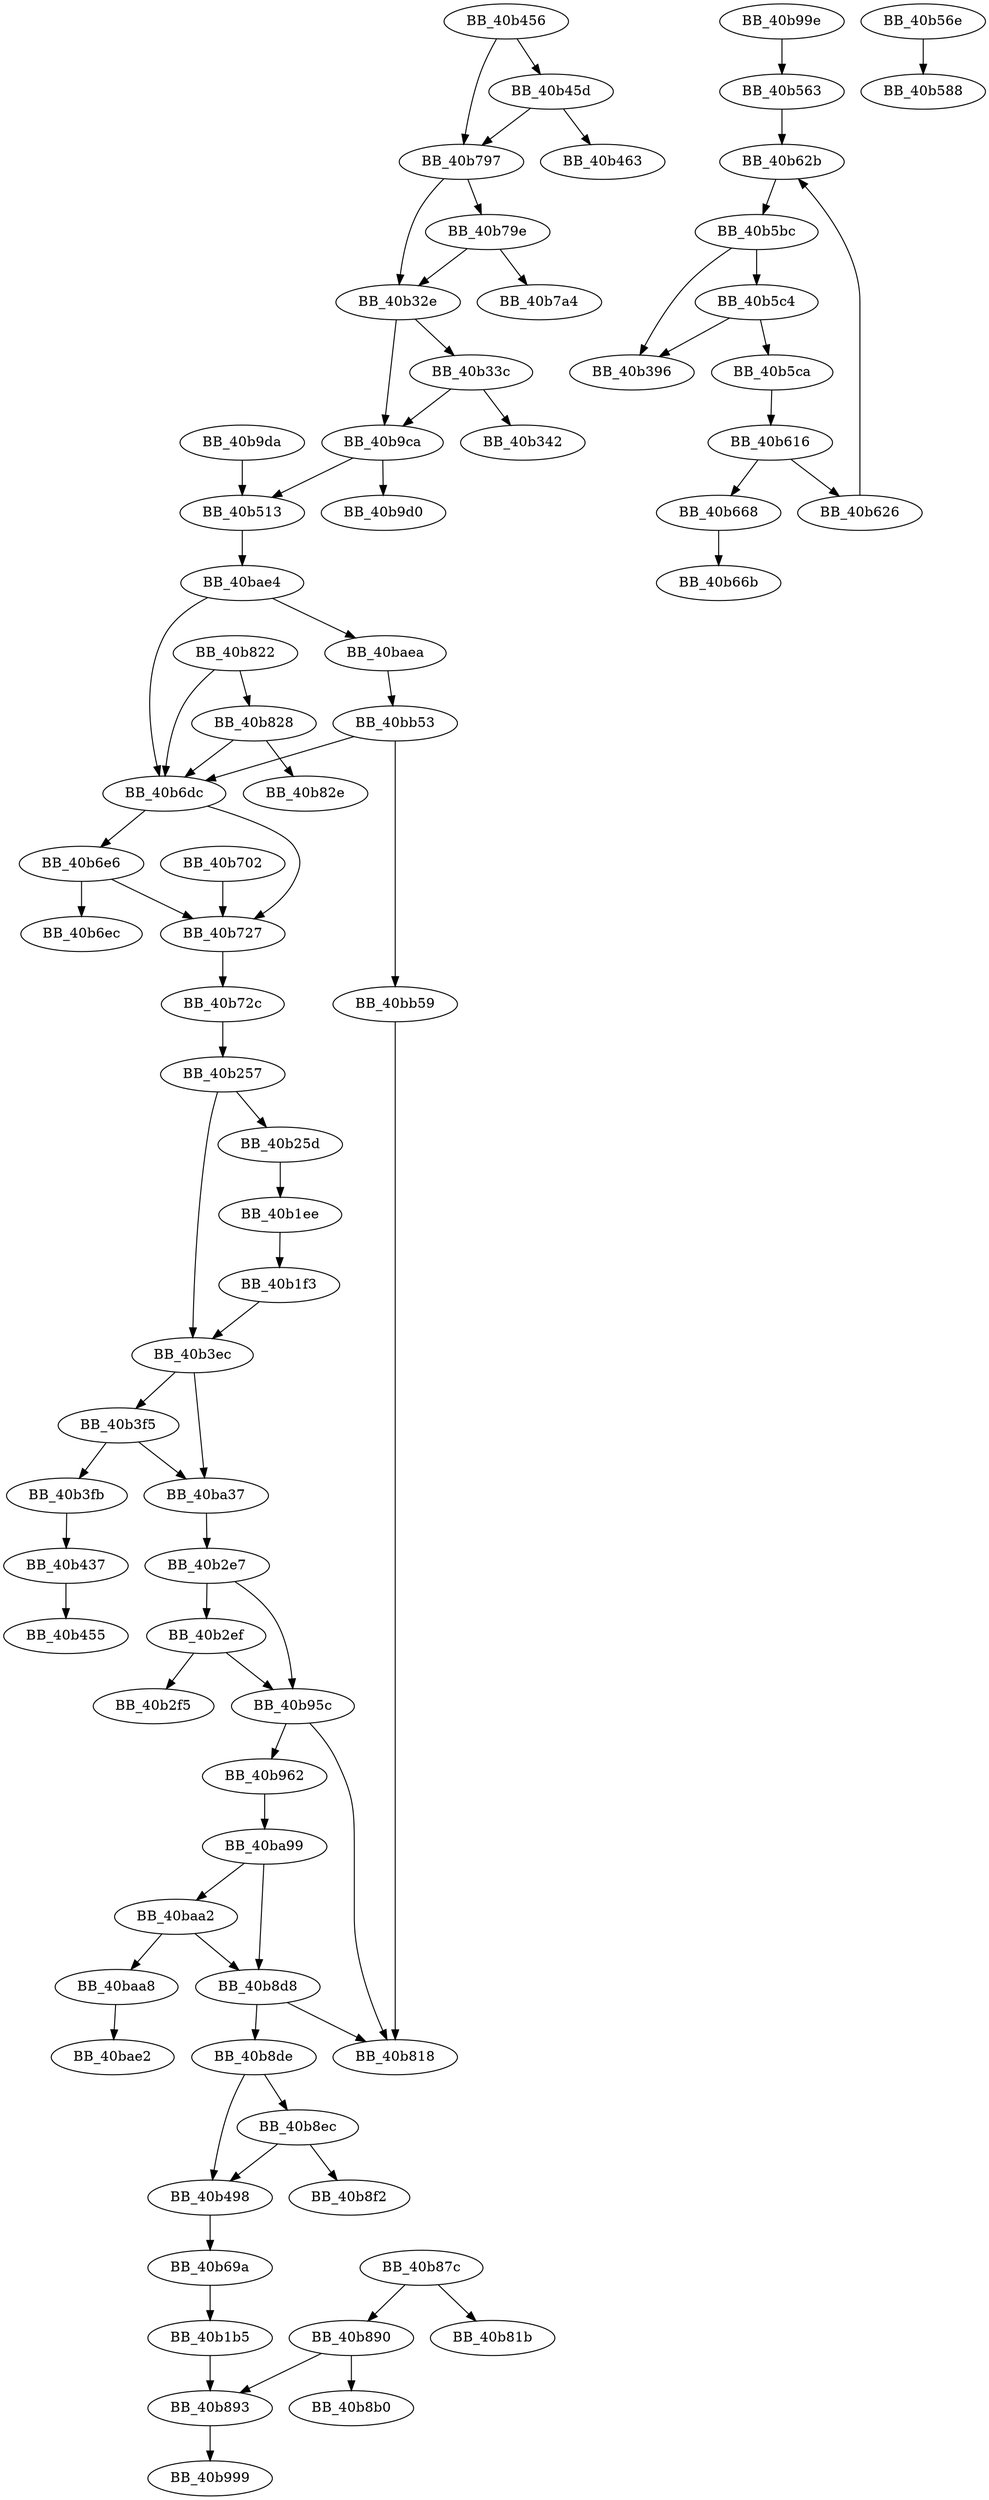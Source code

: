 DiGraph sub_40B456{
BB_40b1b5->BB_40b893
BB_40b1ee->BB_40b1f3
BB_40b1f3->BB_40b3ec
BB_40b257->BB_40b25d
BB_40b257->BB_40b3ec
BB_40b25d->BB_40b1ee
BB_40b2e7->BB_40b2ef
BB_40b2e7->BB_40b95c
BB_40b2ef->BB_40b2f5
BB_40b2ef->BB_40b95c
BB_40b32e->BB_40b33c
BB_40b32e->BB_40b9ca
BB_40b33c->BB_40b342
BB_40b33c->BB_40b9ca
BB_40b3ec->BB_40b3f5
BB_40b3ec->BB_40ba37
BB_40b3f5->BB_40b3fb
BB_40b3f5->BB_40ba37
BB_40b3fb->BB_40b437
BB_40b437->BB_40b455
BB_40b456->BB_40b45d
BB_40b456->BB_40b797
BB_40b45d->BB_40b463
BB_40b45d->BB_40b797
BB_40b498->BB_40b69a
BB_40b513->BB_40bae4
BB_40b563->BB_40b62b
BB_40b56e->BB_40b588
BB_40b5bc->BB_40b396
BB_40b5bc->BB_40b5c4
BB_40b5c4->BB_40b396
BB_40b5c4->BB_40b5ca
BB_40b5ca->BB_40b616
BB_40b616->BB_40b626
BB_40b616->BB_40b668
BB_40b626->BB_40b62b
BB_40b62b->BB_40b5bc
BB_40b668->BB_40b66b
BB_40b69a->BB_40b1b5
BB_40b6dc->BB_40b6e6
BB_40b6dc->BB_40b727
BB_40b6e6->BB_40b6ec
BB_40b6e6->BB_40b727
BB_40b702->BB_40b727
BB_40b727->BB_40b72c
BB_40b72c->BB_40b257
BB_40b797->BB_40b32e
BB_40b797->BB_40b79e
BB_40b79e->BB_40b32e
BB_40b79e->BB_40b7a4
BB_40b822->BB_40b6dc
BB_40b822->BB_40b828
BB_40b828->BB_40b6dc
BB_40b828->BB_40b82e
BB_40b87c->BB_40b81b
BB_40b87c->BB_40b890
BB_40b890->BB_40b893
BB_40b890->BB_40b8b0
BB_40b893->BB_40b999
BB_40b8d8->BB_40b818
BB_40b8d8->BB_40b8de
BB_40b8de->BB_40b498
BB_40b8de->BB_40b8ec
BB_40b8ec->BB_40b498
BB_40b8ec->BB_40b8f2
BB_40b95c->BB_40b818
BB_40b95c->BB_40b962
BB_40b962->BB_40ba99
BB_40b99e->BB_40b563
BB_40b9ca->BB_40b513
BB_40b9ca->BB_40b9d0
BB_40b9da->BB_40b513
BB_40ba37->BB_40b2e7
BB_40ba99->BB_40b8d8
BB_40ba99->BB_40baa2
BB_40baa2->BB_40b8d8
BB_40baa2->BB_40baa8
BB_40baa8->BB_40bae2
BB_40bae4->BB_40b6dc
BB_40bae4->BB_40baea
BB_40baea->BB_40bb53
BB_40bb53->BB_40b6dc
BB_40bb53->BB_40bb59
BB_40bb59->BB_40b818
}
